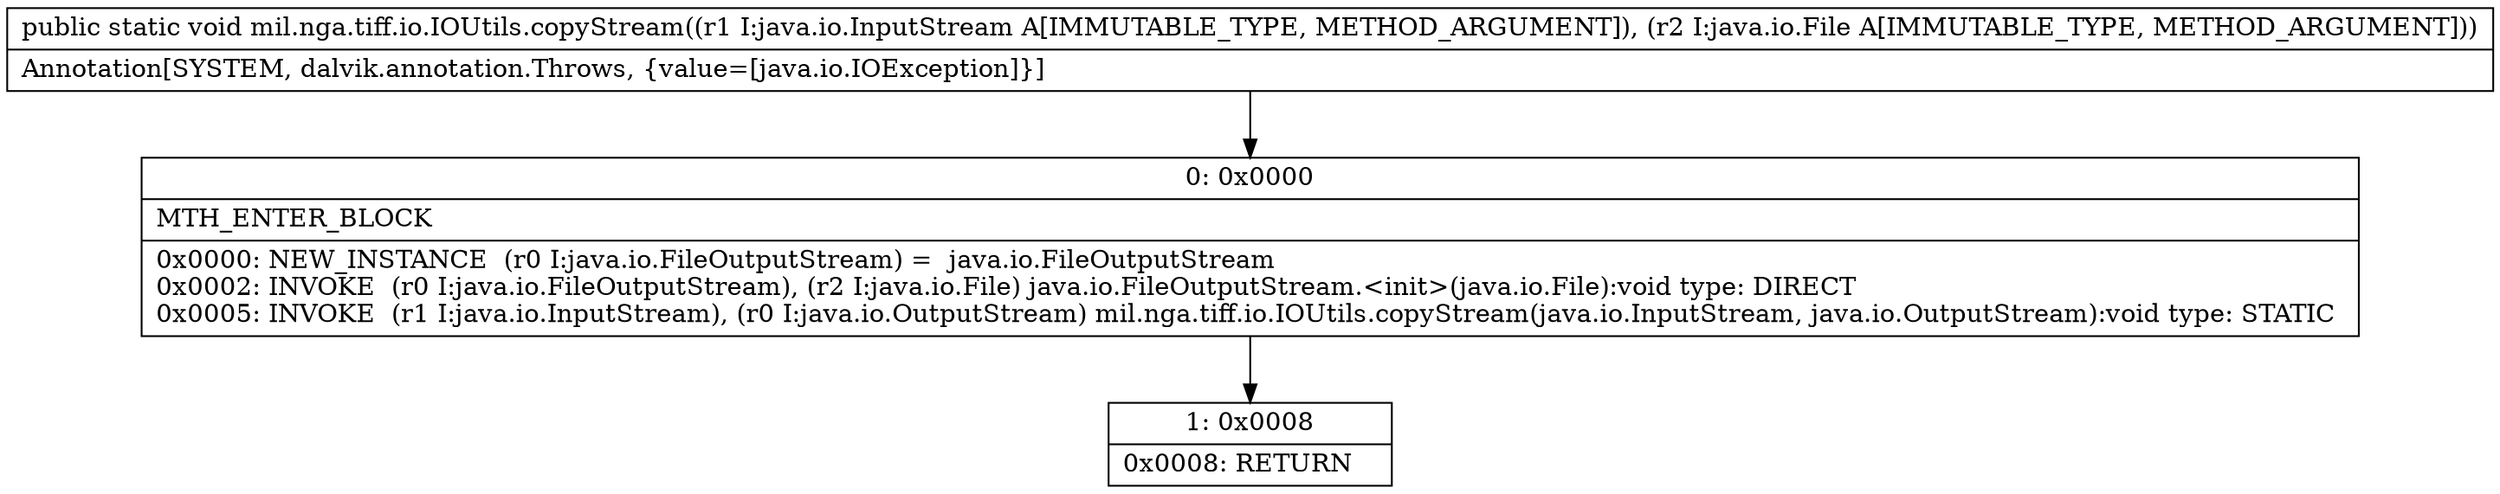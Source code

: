 digraph "CFG formil.nga.tiff.io.IOUtils.copyStream(Ljava\/io\/InputStream;Ljava\/io\/File;)V" {
Node_0 [shape=record,label="{0\:\ 0x0000|MTH_ENTER_BLOCK\l|0x0000: NEW_INSTANCE  (r0 I:java.io.FileOutputStream) =  java.io.FileOutputStream \l0x0002: INVOKE  (r0 I:java.io.FileOutputStream), (r2 I:java.io.File) java.io.FileOutputStream.\<init\>(java.io.File):void type: DIRECT \l0x0005: INVOKE  (r1 I:java.io.InputStream), (r0 I:java.io.OutputStream) mil.nga.tiff.io.IOUtils.copyStream(java.io.InputStream, java.io.OutputStream):void type: STATIC \l}"];
Node_1 [shape=record,label="{1\:\ 0x0008|0x0008: RETURN   \l}"];
MethodNode[shape=record,label="{public static void mil.nga.tiff.io.IOUtils.copyStream((r1 I:java.io.InputStream A[IMMUTABLE_TYPE, METHOD_ARGUMENT]), (r2 I:java.io.File A[IMMUTABLE_TYPE, METHOD_ARGUMENT]))  | Annotation[SYSTEM, dalvik.annotation.Throws, \{value=[java.io.IOException]\}]\l}"];
MethodNode -> Node_0;
Node_0 -> Node_1;
}


